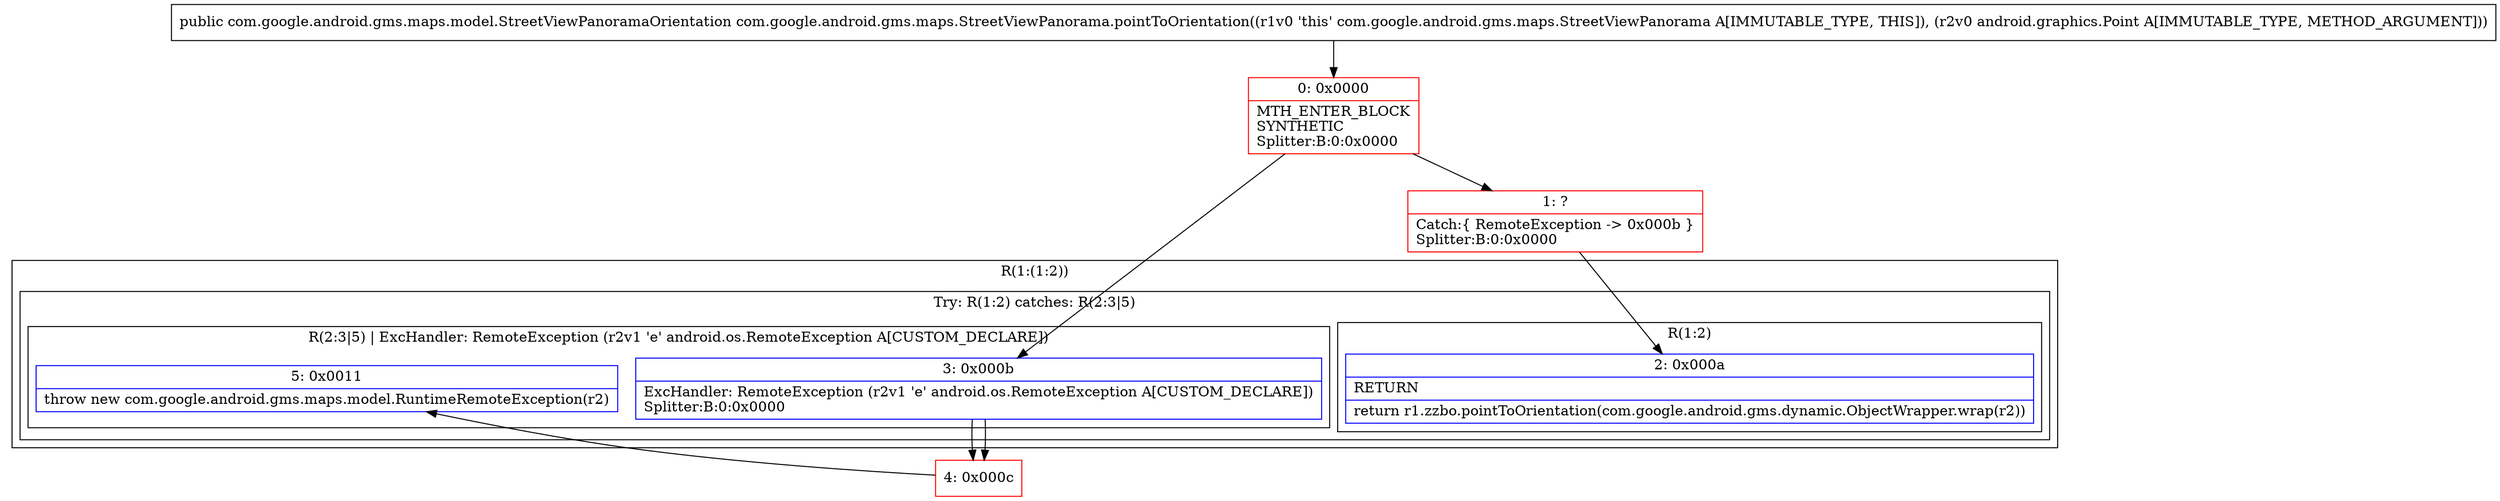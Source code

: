 digraph "CFG forcom.google.android.gms.maps.StreetViewPanorama.pointToOrientation(Landroid\/graphics\/Point;)Lcom\/google\/android\/gms\/maps\/model\/StreetViewPanoramaOrientation;" {
subgraph cluster_Region_655957403 {
label = "R(1:(1:2))";
node [shape=record,color=blue];
subgraph cluster_TryCatchRegion_938924386 {
label = "Try: R(1:2) catches: R(2:3|5)";
node [shape=record,color=blue];
subgraph cluster_Region_20577441 {
label = "R(1:2)";
node [shape=record,color=blue];
Node_2 [shape=record,label="{2\:\ 0x000a|RETURN\l|return r1.zzbo.pointToOrientation(com.google.android.gms.dynamic.ObjectWrapper.wrap(r2))\l}"];
}
subgraph cluster_Region_2143086595 {
label = "R(2:3|5) | ExcHandler: RemoteException (r2v1 'e' android.os.RemoteException A[CUSTOM_DECLARE])\l";
node [shape=record,color=blue];
Node_3 [shape=record,label="{3\:\ 0x000b|ExcHandler: RemoteException (r2v1 'e' android.os.RemoteException A[CUSTOM_DECLARE])\lSplitter:B:0:0x0000\l}"];
Node_5 [shape=record,label="{5\:\ 0x0011|throw new com.google.android.gms.maps.model.RuntimeRemoteException(r2)\l}"];
}
}
}
subgraph cluster_Region_2143086595 {
label = "R(2:3|5) | ExcHandler: RemoteException (r2v1 'e' android.os.RemoteException A[CUSTOM_DECLARE])\l";
node [shape=record,color=blue];
Node_3 [shape=record,label="{3\:\ 0x000b|ExcHandler: RemoteException (r2v1 'e' android.os.RemoteException A[CUSTOM_DECLARE])\lSplitter:B:0:0x0000\l}"];
Node_5 [shape=record,label="{5\:\ 0x0011|throw new com.google.android.gms.maps.model.RuntimeRemoteException(r2)\l}"];
}
Node_0 [shape=record,color=red,label="{0\:\ 0x0000|MTH_ENTER_BLOCK\lSYNTHETIC\lSplitter:B:0:0x0000\l}"];
Node_1 [shape=record,color=red,label="{1\:\ ?|Catch:\{ RemoteException \-\> 0x000b \}\lSplitter:B:0:0x0000\l}"];
Node_4 [shape=record,color=red,label="{4\:\ 0x000c}"];
MethodNode[shape=record,label="{public com.google.android.gms.maps.model.StreetViewPanoramaOrientation com.google.android.gms.maps.StreetViewPanorama.pointToOrientation((r1v0 'this' com.google.android.gms.maps.StreetViewPanorama A[IMMUTABLE_TYPE, THIS]), (r2v0 android.graphics.Point A[IMMUTABLE_TYPE, METHOD_ARGUMENT])) }"];
MethodNode -> Node_0;
Node_3 -> Node_4;
Node_3 -> Node_4;
Node_0 -> Node_1;
Node_0 -> Node_3;
Node_1 -> Node_2;
Node_4 -> Node_5;
}

